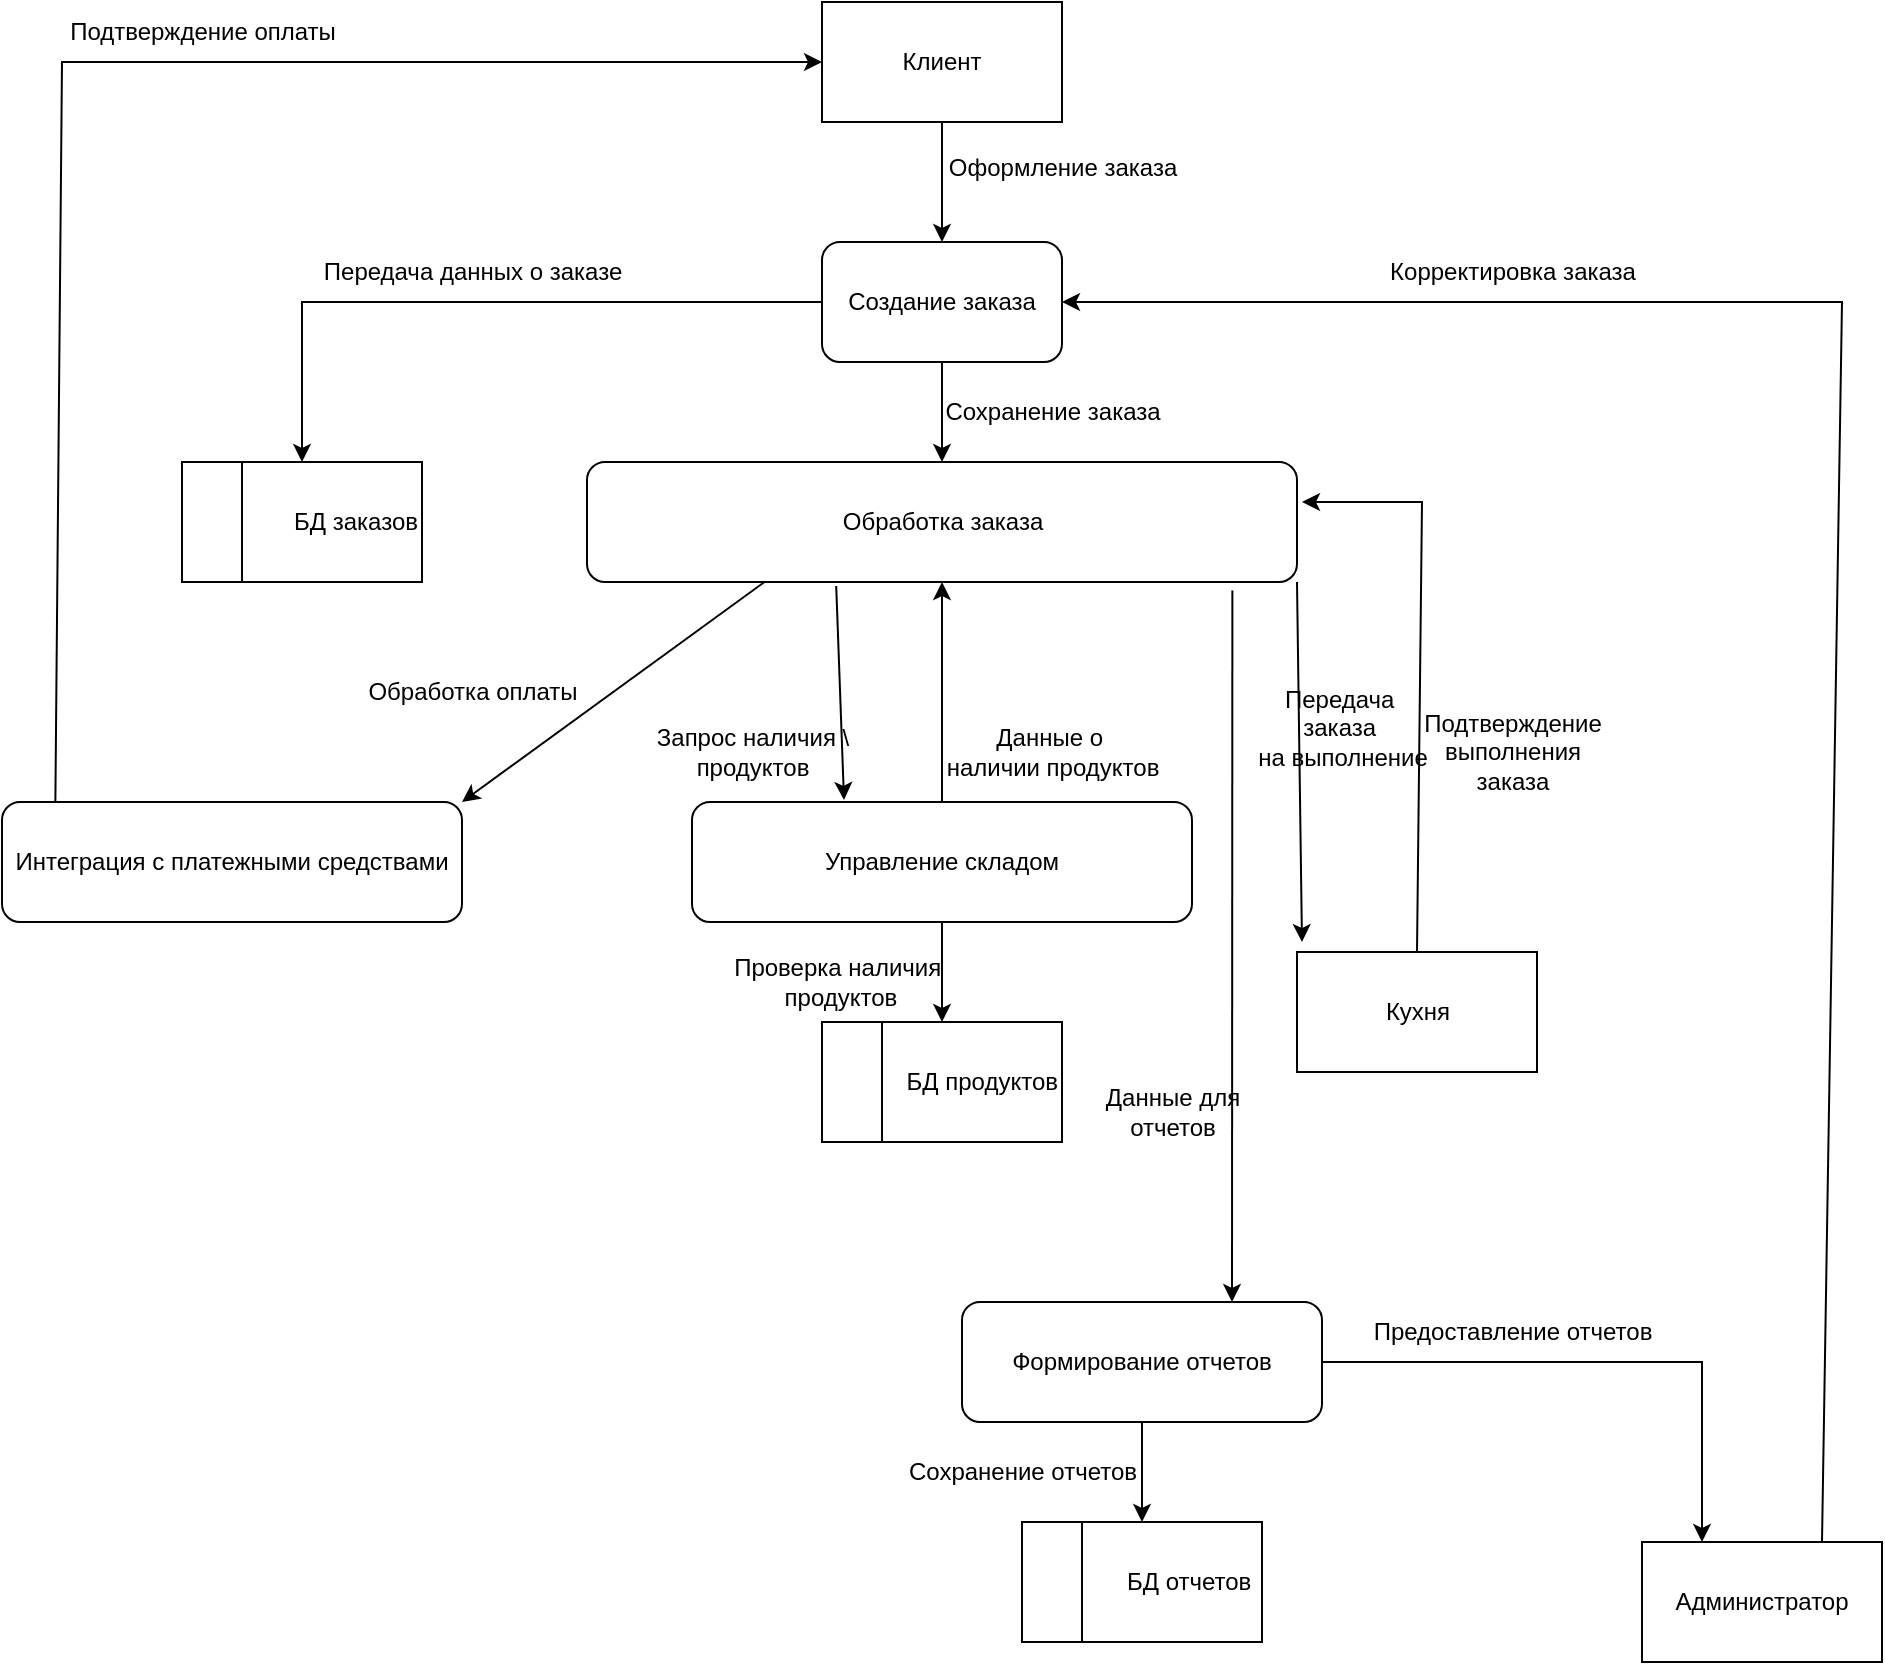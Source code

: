 <mxfile version="26.1.0">
  <diagram name="Страница — 1" id="VfAB-sunqAya4R3P8yzm">
    <mxGraphModel dx="2564" dy="1102" grid="1" gridSize="10" guides="1" tooltips="1" connect="1" arrows="1" fold="1" page="1" pageScale="1" pageWidth="827" pageHeight="1169" math="0" shadow="0">
      <root>
        <mxCell id="0" />
        <mxCell id="1" parent="0" />
        <mxCell id="as861CdX3eIc4DemPp-k-1" value="Клиент" style="rounded=0;whiteSpace=wrap;html=1;" vertex="1" parent="1">
          <mxGeometry x="340" y="50" width="120" height="60" as="geometry" />
        </mxCell>
        <mxCell id="as861CdX3eIc4DemPp-k-2" value="Создание заказа" style="rounded=1;whiteSpace=wrap;html=1;" vertex="1" parent="1">
          <mxGeometry x="340" y="170" width="120" height="60" as="geometry" />
        </mxCell>
        <mxCell id="as861CdX3eIc4DemPp-k-3" value="Обработка заказа" style="rounded=1;whiteSpace=wrap;html=1;" vertex="1" parent="1">
          <mxGeometry x="222.5" y="280" width="355" height="60" as="geometry" />
        </mxCell>
        <mxCell id="as861CdX3eIc4DemPp-k-4" value="БД заказов" style="rounded=0;whiteSpace=wrap;html=1;align=right;" vertex="1" parent="1">
          <mxGeometry x="20" y="280" width="120" height="60" as="geometry" />
        </mxCell>
        <mxCell id="as861CdX3eIc4DemPp-k-6" value="" style="endArrow=none;html=1;rounded=0;exitX=0.25;exitY=1;exitDx=0;exitDy=0;entryX=0.25;entryY=0;entryDx=0;entryDy=0;" edge="1" parent="1" source="as861CdX3eIc4DemPp-k-4" target="as861CdX3eIc4DemPp-k-4">
          <mxGeometry width="50" height="50" relative="1" as="geometry">
            <mxPoint x="390" y="370" as="sourcePoint" />
            <mxPoint x="440" y="320" as="targetPoint" />
          </mxGeometry>
        </mxCell>
        <mxCell id="as861CdX3eIc4DemPp-k-7" value="Управление складом" style="rounded=1;whiteSpace=wrap;html=1;" vertex="1" parent="1">
          <mxGeometry x="275" y="450" width="250" height="60" as="geometry" />
        </mxCell>
        <mxCell id="as861CdX3eIc4DemPp-k-8" value="БД продуктов" style="rounded=0;whiteSpace=wrap;html=1;align=right;" vertex="1" parent="1">
          <mxGeometry x="340" y="560" width="120" height="60" as="geometry" />
        </mxCell>
        <mxCell id="as861CdX3eIc4DemPp-k-9" value="" style="endArrow=none;html=1;rounded=0;exitX=0.25;exitY=1;exitDx=0;exitDy=0;entryX=0.25;entryY=0;entryDx=0;entryDy=0;" edge="1" parent="1" source="as861CdX3eIc4DemPp-k-8" target="as861CdX3eIc4DemPp-k-8">
          <mxGeometry width="50" height="50" relative="1" as="geometry">
            <mxPoint x="390" y="370" as="sourcePoint" />
            <mxPoint x="440" y="320" as="targetPoint" />
          </mxGeometry>
        </mxCell>
        <mxCell id="as861CdX3eIc4DemPp-k-10" value="Кухня" style="rounded=0;whiteSpace=wrap;html=1;" vertex="1" parent="1">
          <mxGeometry x="577.5" y="525" width="120" height="60" as="geometry" />
        </mxCell>
        <mxCell id="as861CdX3eIc4DemPp-k-11" value="Формирование отчетов" style="rounded=1;whiteSpace=wrap;html=1;" vertex="1" parent="1">
          <mxGeometry x="410" y="700" width="180" height="60" as="geometry" />
        </mxCell>
        <mxCell id="as861CdX3eIc4DemPp-k-12" value="БД отчетов&amp;nbsp;" style="rounded=0;whiteSpace=wrap;html=1;align=right;" vertex="1" parent="1">
          <mxGeometry x="440" y="810" width="120" height="60" as="geometry" />
        </mxCell>
        <mxCell id="as861CdX3eIc4DemPp-k-13" value="" style="endArrow=none;html=1;rounded=0;exitX=0.25;exitY=1;exitDx=0;exitDy=0;entryX=0.25;entryY=0;entryDx=0;entryDy=0;" edge="1" parent="1" source="as861CdX3eIc4DemPp-k-12" target="as861CdX3eIc4DemPp-k-12">
          <mxGeometry width="50" height="50" relative="1" as="geometry">
            <mxPoint x="390" y="680" as="sourcePoint" />
            <mxPoint x="440" y="630" as="targetPoint" />
          </mxGeometry>
        </mxCell>
        <mxCell id="as861CdX3eIc4DemPp-k-14" value="Администратор" style="rounded=0;whiteSpace=wrap;html=1;" vertex="1" parent="1">
          <mxGeometry x="750" y="820" width="120" height="60" as="geometry" />
        </mxCell>
        <mxCell id="as861CdX3eIc4DemPp-k-15" value="Интеграция с платежными средствами" style="rounded=1;whiteSpace=wrap;html=1;" vertex="1" parent="1">
          <mxGeometry x="-70" y="450" width="230" height="60" as="geometry" />
        </mxCell>
        <mxCell id="as861CdX3eIc4DemPp-k-16" value="" style="endArrow=classic;html=1;rounded=0;exitX=0.5;exitY=1;exitDx=0;exitDy=0;" edge="1" parent="1" source="as861CdX3eIc4DemPp-k-1">
          <mxGeometry width="50" height="50" relative="1" as="geometry">
            <mxPoint x="350" y="340" as="sourcePoint" />
            <mxPoint x="400" y="170" as="targetPoint" />
          </mxGeometry>
        </mxCell>
        <mxCell id="as861CdX3eIc4DemPp-k-17" value="" style="endArrow=classic;html=1;rounded=0;entryX=0.5;entryY=0;entryDx=0;entryDy=0;exitX=0.5;exitY=1;exitDx=0;exitDy=0;" edge="1" parent="1" source="as861CdX3eIc4DemPp-k-2" target="as861CdX3eIc4DemPp-k-3">
          <mxGeometry width="50" height="50" relative="1" as="geometry">
            <mxPoint x="410" y="240" as="sourcePoint" />
            <mxPoint x="399" y="290" as="targetPoint" />
          </mxGeometry>
        </mxCell>
        <mxCell id="as861CdX3eIc4DemPp-k-19" value="" style="endArrow=classic;html=1;rounded=0;entryX=0.5;entryY=0;entryDx=0;entryDy=0;exitX=0;exitY=0.5;exitDx=0;exitDy=0;" edge="1" parent="1" source="as861CdX3eIc4DemPp-k-2" target="as861CdX3eIc4DemPp-k-4">
          <mxGeometry width="50" height="50" relative="1" as="geometry">
            <mxPoint x="350" y="340" as="sourcePoint" />
            <mxPoint x="400" y="290" as="targetPoint" />
            <Array as="points">
              <mxPoint x="80" y="200" />
            </Array>
          </mxGeometry>
        </mxCell>
        <mxCell id="as861CdX3eIc4DemPp-k-20" value="" style="endArrow=classic;html=1;rounded=0;exitX=0.25;exitY=1;exitDx=0;exitDy=0;entryX=1;entryY=0;entryDx=0;entryDy=0;" edge="1" parent="1" source="as861CdX3eIc4DemPp-k-3" target="as861CdX3eIc4DemPp-k-15">
          <mxGeometry width="50" height="50" relative="1" as="geometry">
            <mxPoint x="350" y="340" as="sourcePoint" />
            <mxPoint x="400" y="290" as="targetPoint" />
            <Array as="points" />
          </mxGeometry>
        </mxCell>
        <mxCell id="as861CdX3eIc4DemPp-k-21" value="" style="endArrow=classic;html=1;rounded=0;exitX=0.116;exitY=0;exitDx=0;exitDy=0;exitPerimeter=0;entryX=0;entryY=0.5;entryDx=0;entryDy=0;" edge="1" parent="1" source="as861CdX3eIc4DemPp-k-15" target="as861CdX3eIc4DemPp-k-1">
          <mxGeometry width="50" height="50" relative="1" as="geometry">
            <mxPoint x="350" y="340" as="sourcePoint" />
            <mxPoint x="400" y="290" as="targetPoint" />
            <Array as="points">
              <mxPoint x="-40" y="80" />
            </Array>
          </mxGeometry>
        </mxCell>
        <mxCell id="as861CdX3eIc4DemPp-k-22" value="" style="endArrow=classic;html=1;rounded=0;entryX=0.304;entryY=-0.017;entryDx=0;entryDy=0;entryPerimeter=0;exitX=0.351;exitY=1.033;exitDx=0;exitDy=0;exitPerimeter=0;" edge="1" parent="1" source="as861CdX3eIc4DemPp-k-3" target="as861CdX3eIc4DemPp-k-7">
          <mxGeometry width="50" height="50" relative="1" as="geometry">
            <mxPoint x="350" y="350" as="sourcePoint" />
            <mxPoint x="400" y="290" as="targetPoint" />
          </mxGeometry>
        </mxCell>
        <mxCell id="as861CdX3eIc4DemPp-k-23" value="" style="endArrow=classic;html=1;rounded=0;entryX=0.5;entryY=1;entryDx=0;entryDy=0;" edge="1" parent="1" source="as861CdX3eIc4DemPp-k-7" target="as861CdX3eIc4DemPp-k-3">
          <mxGeometry width="50" height="50" relative="1" as="geometry">
            <mxPoint x="350" y="340" as="sourcePoint" />
            <mxPoint x="400" y="290" as="targetPoint" />
          </mxGeometry>
        </mxCell>
        <mxCell id="as861CdX3eIc4DemPp-k-24" value="" style="endArrow=classic;html=1;rounded=0;exitX=0.5;exitY=1;exitDx=0;exitDy=0;entryX=0.5;entryY=0;entryDx=0;entryDy=0;" edge="1" parent="1" source="as861CdX3eIc4DemPp-k-7" target="as861CdX3eIc4DemPp-k-8">
          <mxGeometry width="50" height="50" relative="1" as="geometry">
            <mxPoint x="350" y="340" as="sourcePoint" />
            <mxPoint x="400" y="290" as="targetPoint" />
          </mxGeometry>
        </mxCell>
        <mxCell id="as861CdX3eIc4DemPp-k-25" value="" style="endArrow=classic;html=1;rounded=0;exitX=1;exitY=1;exitDx=0;exitDy=0;" edge="1" parent="1" source="as861CdX3eIc4DemPp-k-3">
          <mxGeometry width="50" height="50" relative="1" as="geometry">
            <mxPoint x="530" y="610" as="sourcePoint" />
            <mxPoint x="580" y="520" as="targetPoint" />
          </mxGeometry>
        </mxCell>
        <mxCell id="as861CdX3eIc4DemPp-k-26" value="" style="endArrow=classic;html=1;rounded=0;exitX=0.5;exitY=0;exitDx=0;exitDy=0;" edge="1" parent="1" source="as861CdX3eIc4DemPp-k-10">
          <mxGeometry width="50" height="50" relative="1" as="geometry">
            <mxPoint x="530" y="610" as="sourcePoint" />
            <mxPoint x="580" y="300" as="targetPoint" />
            <Array as="points">
              <mxPoint x="640" y="300" />
            </Array>
          </mxGeometry>
        </mxCell>
        <mxCell id="as861CdX3eIc4DemPp-k-27" value="" style="endArrow=classic;html=1;rounded=0;entryX=0.75;entryY=0;entryDx=0;entryDy=0;exitX=0.909;exitY=1.071;exitDx=0;exitDy=0;exitPerimeter=0;" edge="1" parent="1" source="as861CdX3eIc4DemPp-k-3" target="as861CdX3eIc4DemPp-k-11">
          <mxGeometry width="50" height="50" relative="1" as="geometry">
            <mxPoint x="540" y="350" as="sourcePoint" />
            <mxPoint x="580" y="560" as="targetPoint" />
          </mxGeometry>
        </mxCell>
        <mxCell id="as861CdX3eIc4DemPp-k-28" value="" style="endArrow=classic;html=1;rounded=0;exitX=0.5;exitY=1;exitDx=0;exitDy=0;entryX=0.5;entryY=0;entryDx=0;entryDy=0;" edge="1" parent="1" source="as861CdX3eIc4DemPp-k-11" target="as861CdX3eIc4DemPp-k-12">
          <mxGeometry width="50" height="50" relative="1" as="geometry">
            <mxPoint x="530" y="610" as="sourcePoint" />
            <mxPoint x="580" y="560" as="targetPoint" />
          </mxGeometry>
        </mxCell>
        <mxCell id="as861CdX3eIc4DemPp-k-29" value="" style="endArrow=classic;html=1;rounded=0;exitX=1;exitY=0.5;exitDx=0;exitDy=0;entryX=0.25;entryY=0;entryDx=0;entryDy=0;" edge="1" parent="1" source="as861CdX3eIc4DemPp-k-11" target="as861CdX3eIc4DemPp-k-14">
          <mxGeometry width="50" height="50" relative="1" as="geometry">
            <mxPoint x="530" y="610" as="sourcePoint" />
            <mxPoint x="760" y="730" as="targetPoint" />
            <Array as="points">
              <mxPoint x="780" y="730" />
            </Array>
          </mxGeometry>
        </mxCell>
        <mxCell id="as861CdX3eIc4DemPp-k-30" value="" style="endArrow=classic;html=1;rounded=0;exitX=0.75;exitY=0;exitDx=0;exitDy=0;entryX=1;entryY=0.5;entryDx=0;entryDy=0;" edge="1" parent="1" source="as861CdX3eIc4DemPp-k-14" target="as861CdX3eIc4DemPp-k-2">
          <mxGeometry width="50" height="50" relative="1" as="geometry">
            <mxPoint x="530" y="610" as="sourcePoint" />
            <mxPoint x="580" y="560" as="targetPoint" />
            <Array as="points">
              <mxPoint x="850" y="200" />
            </Array>
          </mxGeometry>
        </mxCell>
        <mxCell id="as861CdX3eIc4DemPp-k-31" value="Оформление заказа" style="text;html=1;align=center;verticalAlign=middle;resizable=0;points=[];autosize=1;strokeColor=none;fillColor=none;" vertex="1" parent="1">
          <mxGeometry x="390" y="118" width="140" height="30" as="geometry" />
        </mxCell>
        <mxCell id="as861CdX3eIc4DemPp-k-32" value="Передача данных о заказе" style="text;html=1;align=center;verticalAlign=middle;resizable=0;points=[];autosize=1;strokeColor=none;fillColor=none;" vertex="1" parent="1">
          <mxGeometry x="80" y="170" width="170" height="30" as="geometry" />
        </mxCell>
        <mxCell id="as861CdX3eIc4DemPp-k-33" value="Сохранение заказа" style="text;html=1;align=center;verticalAlign=middle;resizable=0;points=[];autosize=1;strokeColor=none;fillColor=none;" vertex="1" parent="1">
          <mxGeometry x="390" y="240" width="130" height="30" as="geometry" />
        </mxCell>
        <mxCell id="as861CdX3eIc4DemPp-k-34" value="Обработка оплаты" style="text;html=1;align=center;verticalAlign=middle;resizable=0;points=[];autosize=1;strokeColor=none;fillColor=none;" vertex="1" parent="1">
          <mxGeometry x="100" y="380" width="130" height="30" as="geometry" />
        </mxCell>
        <mxCell id="as861CdX3eIc4DemPp-k-35" value="Запрос наличия \&lt;div&gt;продуктов&lt;/div&gt;" style="text;html=1;align=center;verticalAlign=middle;resizable=0;points=[];autosize=1;strokeColor=none;fillColor=none;" vertex="1" parent="1">
          <mxGeometry x="245" y="405" width="120" height="40" as="geometry" />
        </mxCell>
        <mxCell id="as861CdX3eIc4DemPp-k-36" value="Данные о&amp;nbsp;&lt;div&gt;наличии продуктов&lt;/div&gt;" style="text;html=1;align=center;verticalAlign=middle;resizable=0;points=[];autosize=1;strokeColor=none;fillColor=none;" vertex="1" parent="1">
          <mxGeometry x="390" y="405" width="130" height="40" as="geometry" />
        </mxCell>
        <mxCell id="as861CdX3eIc4DemPp-k-37" value="Подтверждение оплаты" style="text;html=1;align=center;verticalAlign=middle;resizable=0;points=[];autosize=1;strokeColor=none;fillColor=none;" vertex="1" parent="1">
          <mxGeometry x="-50" y="50" width="160" height="30" as="geometry" />
        </mxCell>
        <mxCell id="as861CdX3eIc4DemPp-k-38" value="Проверка наличия&amp;nbsp;&lt;div&gt;продуктов&lt;/div&gt;" style="text;html=1;align=center;verticalAlign=middle;resizable=0;points=[];autosize=1;strokeColor=none;fillColor=none;" vertex="1" parent="1">
          <mxGeometry x="284" y="520" width="130" height="40" as="geometry" />
        </mxCell>
        <mxCell id="as861CdX3eIc4DemPp-k-39" value="Подтверждение&lt;div&gt;выполнения&lt;/div&gt;&lt;div&gt;заказа&lt;/div&gt;" style="text;html=1;align=center;verticalAlign=middle;resizable=0;points=[];autosize=1;strokeColor=none;fillColor=none;" vertex="1" parent="1">
          <mxGeometry x="630" y="395" width="110" height="60" as="geometry" />
        </mxCell>
        <mxCell id="as861CdX3eIc4DemPp-k-41" value="Передача&amp;nbsp;&lt;div&gt;заказа&amp;nbsp;&lt;/div&gt;&lt;div&gt;на выполнение&lt;/div&gt;" style="text;html=1;align=center;verticalAlign=middle;resizable=0;points=[];autosize=1;strokeColor=none;fillColor=none;" vertex="1" parent="1">
          <mxGeometry x="545" y="383" width="110" height="60" as="geometry" />
        </mxCell>
        <mxCell id="as861CdX3eIc4DemPp-k-42" value="Данные для&lt;div&gt;отчетов&lt;/div&gt;" style="text;html=1;align=center;verticalAlign=middle;resizable=0;points=[];autosize=1;strokeColor=none;fillColor=none;" vertex="1" parent="1">
          <mxGeometry x="470" y="585" width="90" height="40" as="geometry" />
        </mxCell>
        <mxCell id="as861CdX3eIc4DemPp-k-43" value="Сохранение отчетов" style="text;html=1;align=center;verticalAlign=middle;resizable=0;points=[];autosize=1;strokeColor=none;fillColor=none;" vertex="1" parent="1">
          <mxGeometry x="370" y="770" width="140" height="30" as="geometry" />
        </mxCell>
        <mxCell id="as861CdX3eIc4DemPp-k-44" value="Предоставление отчетов" style="text;html=1;align=center;verticalAlign=middle;resizable=0;points=[];autosize=1;strokeColor=none;fillColor=none;" vertex="1" parent="1">
          <mxGeometry x="605" y="700" width="160" height="30" as="geometry" />
        </mxCell>
        <mxCell id="as861CdX3eIc4DemPp-k-45" value="Корректировка заказа" style="text;html=1;align=center;verticalAlign=middle;resizable=0;points=[];autosize=1;strokeColor=none;fillColor=none;" vertex="1" parent="1">
          <mxGeometry x="610" y="170" width="150" height="30" as="geometry" />
        </mxCell>
      </root>
    </mxGraphModel>
  </diagram>
</mxfile>
